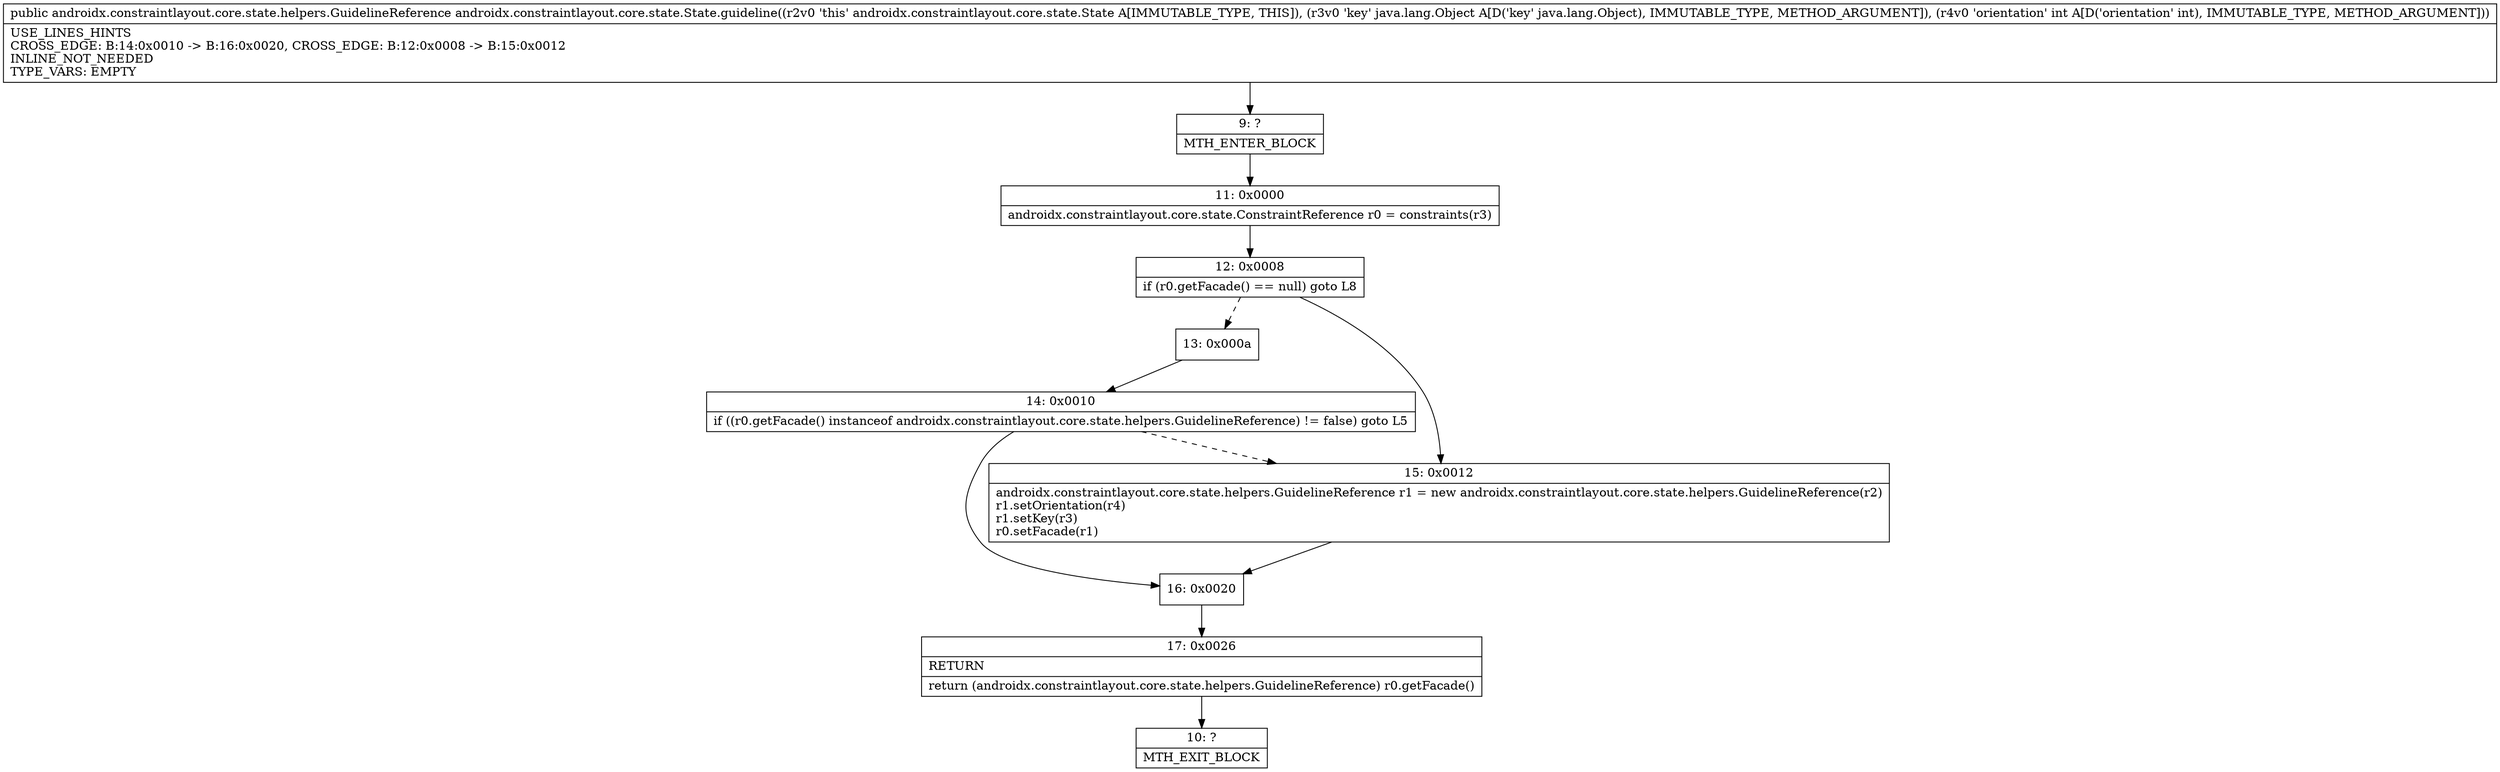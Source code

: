 digraph "CFG forandroidx.constraintlayout.core.state.State.guideline(Ljava\/lang\/Object;I)Landroidx\/constraintlayout\/core\/state\/helpers\/GuidelineReference;" {
Node_9 [shape=record,label="{9\:\ ?|MTH_ENTER_BLOCK\l}"];
Node_11 [shape=record,label="{11\:\ 0x0000|androidx.constraintlayout.core.state.ConstraintReference r0 = constraints(r3)\l}"];
Node_12 [shape=record,label="{12\:\ 0x0008|if (r0.getFacade() == null) goto L8\l}"];
Node_13 [shape=record,label="{13\:\ 0x000a}"];
Node_14 [shape=record,label="{14\:\ 0x0010|if ((r0.getFacade() instanceof androidx.constraintlayout.core.state.helpers.GuidelineReference) != false) goto L5\l}"];
Node_16 [shape=record,label="{16\:\ 0x0020}"];
Node_17 [shape=record,label="{17\:\ 0x0026|RETURN\l|return (androidx.constraintlayout.core.state.helpers.GuidelineReference) r0.getFacade()\l}"];
Node_10 [shape=record,label="{10\:\ ?|MTH_EXIT_BLOCK\l}"];
Node_15 [shape=record,label="{15\:\ 0x0012|androidx.constraintlayout.core.state.helpers.GuidelineReference r1 = new androidx.constraintlayout.core.state.helpers.GuidelineReference(r2)\lr1.setOrientation(r4)\lr1.setKey(r3)\lr0.setFacade(r1)\l}"];
MethodNode[shape=record,label="{public androidx.constraintlayout.core.state.helpers.GuidelineReference androidx.constraintlayout.core.state.State.guideline((r2v0 'this' androidx.constraintlayout.core.state.State A[IMMUTABLE_TYPE, THIS]), (r3v0 'key' java.lang.Object A[D('key' java.lang.Object), IMMUTABLE_TYPE, METHOD_ARGUMENT]), (r4v0 'orientation' int A[D('orientation' int), IMMUTABLE_TYPE, METHOD_ARGUMENT]))  | USE_LINES_HINTS\lCROSS_EDGE: B:14:0x0010 \-\> B:16:0x0020, CROSS_EDGE: B:12:0x0008 \-\> B:15:0x0012\lINLINE_NOT_NEEDED\lTYPE_VARS: EMPTY\l}"];
MethodNode -> Node_9;Node_9 -> Node_11;
Node_11 -> Node_12;
Node_12 -> Node_13[style=dashed];
Node_12 -> Node_15;
Node_13 -> Node_14;
Node_14 -> Node_15[style=dashed];
Node_14 -> Node_16;
Node_16 -> Node_17;
Node_17 -> Node_10;
Node_15 -> Node_16;
}

